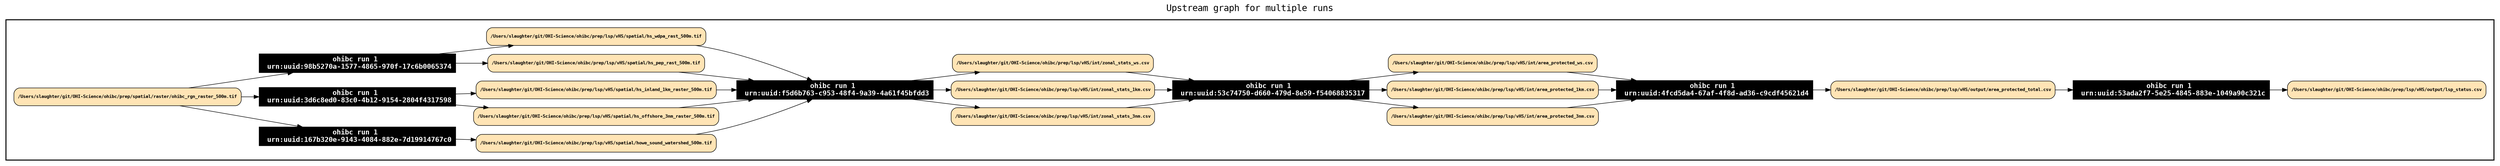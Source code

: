 
digraph yw_data_view {
rankdir=LR
fontname=Courier; fontsize=18; labelloc=t
label="Upstream graph for multiple runs"
subgraph cluster_workflow { label=""; color=black; penwidth=2
subgraph cluster_workflow_inner { label=""; color=white
node[shape=box style=filled fillcolor="black" peripheries=1 fontname="Courier-Bold" fontcolor=white]
"urn:uuid:4fcd5da4-67af-4f8d-ad36-c9cdf45621d4" [shape=record label="ohibc run 1 \n urn:uuid:4fcd5da4-67af-4f8d-ad36-c9cdf45621d4"]
"urn:uuid:53c74750-d660-479d-8e59-f54068835317" [shape=record label="ohibc run 1 \n urn:uuid:53c74750-d660-479d-8e59-f54068835317"]
"urn:uuid:f5d6b763-c953-48f4-9a39-4a61f45bfdd3" [shape=record label="ohibc run 1 \n urn:uuid:f5d6b763-c953-48f4-9a39-4a61f45bfdd3"]
"urn:uuid:167b320e-9143-4084-882e-7d19914767c0" [shape=record label="ohibc run 1 \n urn:uuid:167b320e-9143-4084-882e-7d19914767c0"]
"urn:uuid:3d6c8ed0-83c0-4b12-9154-2804f4317598" [shape=record label="ohibc run 1 \n urn:uuid:3d6c8ed0-83c0-4b12-9154-2804f4317598"]
"urn:uuid:98b5270a-1577-4865-970f-17c6b0065374" [shape=record label="ohibc run 1 \n urn:uuid:98b5270a-1577-4865-970f-17c6b0065374"]
"urn:uuid:53ada2f7-5e25-4845-883e-1049a90c321c" [shape=record label="ohibc run 1 \n urn:uuid:53ada2f7-5e25-4845-883e-1049a90c321c"]
node[shape=box style="rounded,filled" fillcolor="#FFE4B5" peripheries=1 fontname="Courier-Bold" fontsize=9 fontcolor=black]
"/Users/slaughter/git/OHI-Science/ohibc/prep/lsp/vHS/spatial/hs_pep_rast_500m.tif"
"/Users/slaughter/git/OHI-Science/ohibc/prep/lsp/vHS/spatial/hs_pep_rast_500m.tif"
"/Users/slaughter/git/OHI-Science/ohibc/prep/lsp/vHS/spatial/hs_wdpa_rast_500m.tif"
"/Users/slaughter/git/OHI-Science/ohibc/prep/lsp/vHS/spatial/hs_wdpa_rast_500m.tif"
"/Users/slaughter/git/OHI-Science/ohibc/prep/lsp/vHS/int/area_protected_3nm.csv"
"/Users/slaughter/git/OHI-Science/ohibc/prep/lsp/vHS/int/area_protected_3nm.csv"
"/Users/slaughter/git/OHI-Science/ohibc/prep/lsp/vHS/int/area_protected_1km.csv"
"/Users/slaughter/git/OHI-Science/ohibc/prep/lsp/vHS/int/area_protected_1km.csv"
"/Users/slaughter/git/OHI-Science/ohibc/prep/spatial/raster/ohibc_rgn_raster_500m.tif"
"/Users/slaughter/git/OHI-Science/ohibc/prep/spatial/raster/ohibc_rgn_raster_500m.tif"
"/Users/slaughter/git/OHI-Science/ohibc/prep/spatial/raster/ohibc_rgn_raster_500m.tif"
"/Users/slaughter/git/OHI-Science/ohibc/prep/lsp/vHS/output/lsp_status.csv"
"/Users/slaughter/git/OHI-Science/ohibc/prep/lsp/vHS/int/area_protected_ws.csv"
"/Users/slaughter/git/OHI-Science/ohibc/prep/lsp/vHS/int/area_protected_ws.csv"
"/Users/slaughter/git/OHI-Science/ohibc/prep/lsp/vHS/int/zonal_stats_3nm.csv"
"/Users/slaughter/git/OHI-Science/ohibc/prep/lsp/vHS/int/zonal_stats_3nm.csv"
"/Users/slaughter/git/OHI-Science/ohibc/prep/lsp/vHS/spatial/hs_offshore_3nm_raster_500m.tif"
"/Users/slaughter/git/OHI-Science/ohibc/prep/lsp/vHS/spatial/hs_offshore_3nm_raster_500m.tif"
"/Users/slaughter/git/OHI-Science/ohibc/prep/lsp/vHS/output/area_protected_total.csv"
"/Users/slaughter/git/OHI-Science/ohibc/prep/lsp/vHS/output/area_protected_total.csv"
"/Users/slaughter/git/OHI-Science/ohibc/prep/lsp/vHS/output/area_protected_total.csv"
"/Users/slaughter/git/OHI-Science/ohibc/prep/lsp/vHS/int/zonal_stats_1km.csv"
"/Users/slaughter/git/OHI-Science/ohibc/prep/lsp/vHS/int/zonal_stats_1km.csv"
"/Users/slaughter/git/OHI-Science/ohibc/prep/lsp/vHS/spatial/hs_inland_1km_raster_500m.tif"
"/Users/slaughter/git/OHI-Science/ohibc/prep/lsp/vHS/spatial/hs_inland_1km_raster_500m.tif"
"/Users/slaughter/git/OHI-Science/ohibc/prep/lsp/vHS/int/zonal_stats_ws.csv"
"/Users/slaughter/git/OHI-Science/ohibc/prep/lsp/vHS/int/zonal_stats_ws.csv"
"/Users/slaughter/git/OHI-Science/ohibc/prep/lsp/vHS/spatial/howe_sound_watershed_500m.tif"
"/Users/slaughter/git/OHI-Science/ohibc/prep/lsp/vHS/spatial/howe_sound_watershed_500m.tif"
}}
"/Users/slaughter/git/OHI-Science/ohibc/prep/lsp/vHS/int/area_protected_ws.csv" -> "urn:uuid:4fcd5da4-67af-4f8d-ad36-c9cdf45621d4"
"/Users/slaughter/git/OHI-Science/ohibc/prep/lsp/vHS/int/zonal_stats_3nm.csv" -> "urn:uuid:53c74750-d660-479d-8e59-f54068835317"
"/Users/slaughter/git/OHI-Science/ohibc/prep/lsp/vHS/spatial/hs_offshore_3nm_raster_500m.tif" -> "urn:uuid:f5d6b763-c953-48f4-9a39-4a61f45bfdd3"
"/Users/slaughter/git/OHI-Science/ohibc/prep/lsp/vHS/output/area_protected_total.csv" -> "urn:uuid:53ada2f7-5e25-4845-883e-1049a90c321c"
"/Users/slaughter/git/OHI-Science/ohibc/prep/lsp/vHS/int/zonal_stats_1km.csv" -> "urn:uuid:53c74750-d660-479d-8e59-f54068835317"
"/Users/slaughter/git/OHI-Science/ohibc/prep/lsp/vHS/spatial/hs_inland_1km_raster_500m.tif" -> "urn:uuid:f5d6b763-c953-48f4-9a39-4a61f45bfdd3"
"/Users/slaughter/git/OHI-Science/ohibc/prep/lsp/vHS/int/zonal_stats_ws.csv" -> "urn:uuid:53c74750-d660-479d-8e59-f54068835317"
"/Users/slaughter/git/OHI-Science/ohibc/prep/lsp/vHS/spatial/howe_sound_watershed_500m.tif" -> "urn:uuid:f5d6b763-c953-48f4-9a39-4a61f45bfdd3"
"/Users/slaughter/git/OHI-Science/ohibc/prep/lsp/vHS/spatial/hs_pep_rast_500m.tif" -> "urn:uuid:f5d6b763-c953-48f4-9a39-4a61f45bfdd3"
"/Users/slaughter/git/OHI-Science/ohibc/prep/lsp/vHS/spatial/hs_wdpa_rast_500m.tif" -> "urn:uuid:f5d6b763-c953-48f4-9a39-4a61f45bfdd3"
"/Users/slaughter/git/OHI-Science/ohibc/prep/lsp/vHS/int/area_protected_3nm.csv" -> "urn:uuid:4fcd5da4-67af-4f8d-ad36-c9cdf45621d4"
"/Users/slaughter/git/OHI-Science/ohibc/prep/lsp/vHS/int/area_protected_1km.csv" -> "urn:uuid:4fcd5da4-67af-4f8d-ad36-c9cdf45621d4"
"/Users/slaughter/git/OHI-Science/ohibc/prep/spatial/raster/ohibc_rgn_raster_500m.tif" -> "urn:uuid:98b5270a-1577-4865-970f-17c6b0065374"
"/Users/slaughter/git/OHI-Science/ohibc/prep/spatial/raster/ohibc_rgn_raster_500m.tif" -> "urn:uuid:3d6c8ed0-83c0-4b12-9154-2804f4317598"
"/Users/slaughter/git/OHI-Science/ohibc/prep/spatial/raster/ohibc_rgn_raster_500m.tif" -> "urn:uuid:167b320e-9143-4084-882e-7d19914767c0"
"urn:uuid:98b5270a-1577-4865-970f-17c6b0065374" -> "/Users/slaughter/git/OHI-Science/ohibc/prep/lsp/vHS/spatial/hs_pep_rast_500m.tif"
"urn:uuid:98b5270a-1577-4865-970f-17c6b0065374" -> "/Users/slaughter/git/OHI-Science/ohibc/prep/lsp/vHS/spatial/hs_wdpa_rast_500m.tif"
"urn:uuid:53c74750-d660-479d-8e59-f54068835317" -> "/Users/slaughter/git/OHI-Science/ohibc/prep/lsp/vHS/int/area_protected_3nm.csv"
"urn:uuid:53c74750-d660-479d-8e59-f54068835317" -> "/Users/slaughter/git/OHI-Science/ohibc/prep/lsp/vHS/int/area_protected_1km.csv"
"urn:uuid:53ada2f7-5e25-4845-883e-1049a90c321c" -> "/Users/slaughter/git/OHI-Science/ohibc/prep/lsp/vHS/output/lsp_status.csv"
"urn:uuid:53c74750-d660-479d-8e59-f54068835317" -> "/Users/slaughter/git/OHI-Science/ohibc/prep/lsp/vHS/int/area_protected_ws.csv"
"urn:uuid:f5d6b763-c953-48f4-9a39-4a61f45bfdd3" -> "/Users/slaughter/git/OHI-Science/ohibc/prep/lsp/vHS/int/zonal_stats_3nm.csv"
"urn:uuid:3d6c8ed0-83c0-4b12-9154-2804f4317598" -> "/Users/slaughter/git/OHI-Science/ohibc/prep/lsp/vHS/spatial/hs_offshore_3nm_raster_500m.tif"
"urn:uuid:4fcd5da4-67af-4f8d-ad36-c9cdf45621d4" -> "/Users/slaughter/git/OHI-Science/ohibc/prep/lsp/vHS/output/area_protected_total.csv"
"urn:uuid:f5d6b763-c953-48f4-9a39-4a61f45bfdd3" -> "/Users/slaughter/git/OHI-Science/ohibc/prep/lsp/vHS/int/zonal_stats_1km.csv"
"urn:uuid:3d6c8ed0-83c0-4b12-9154-2804f4317598" -> "/Users/slaughter/git/OHI-Science/ohibc/prep/lsp/vHS/spatial/hs_inland_1km_raster_500m.tif"
"urn:uuid:f5d6b763-c953-48f4-9a39-4a61f45bfdd3" -> "/Users/slaughter/git/OHI-Science/ohibc/prep/lsp/vHS/int/zonal_stats_ws.csv"
"urn:uuid:167b320e-9143-4084-882e-7d19914767c0" -> "/Users/slaughter/git/OHI-Science/ohibc/prep/lsp/vHS/spatial/howe_sound_watershed_500m.tif"
}


